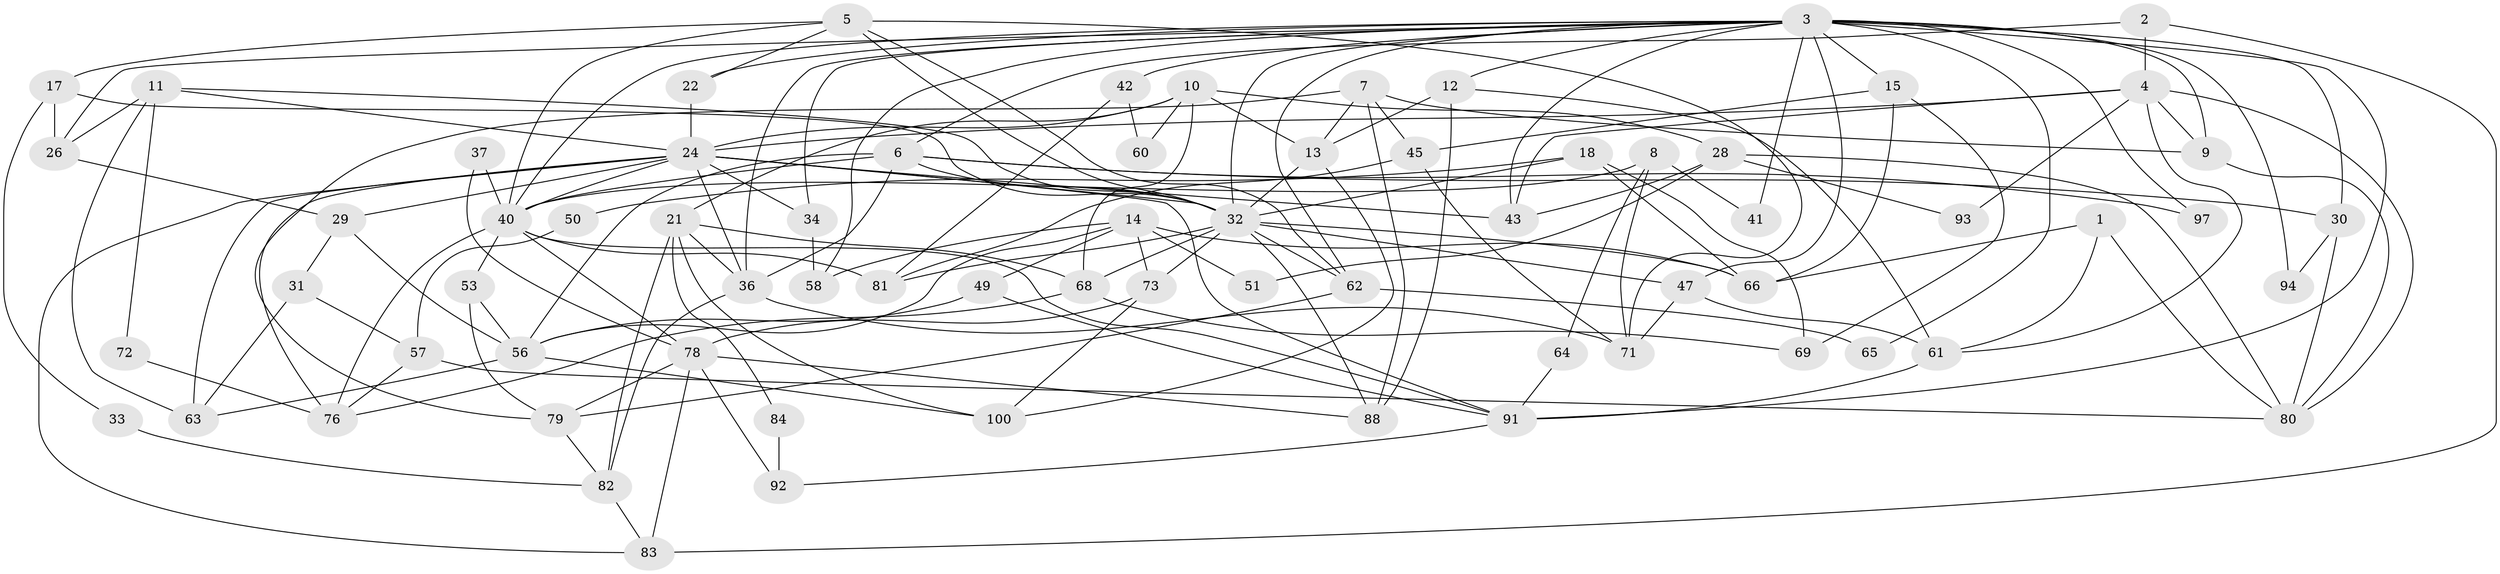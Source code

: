 // original degree distribution, {3: 0.1782178217821782, 4: 0.33663366336633666, 6: 0.10891089108910891, 5: 0.16831683168316833, 2: 0.16831683168316833, 7: 0.0297029702970297, 8: 0.009900990099009901}
// Generated by graph-tools (version 1.1) at 2025/18/03/04/25 18:18:56]
// undirected, 70 vertices, 163 edges
graph export_dot {
graph [start="1"]
  node [color=gray90,style=filled];
  1;
  2;
  3 [super="+52+38"];
  4 [super="+19"];
  5;
  6 [super="+20+27"];
  7;
  8;
  9;
  10 [super="+48"];
  11 [super="+67"];
  12;
  13;
  14 [super="+25"];
  15 [super="+35+16"];
  17;
  18 [super="+54"];
  21 [super="+23"];
  22;
  24 [super="+46"];
  26;
  28;
  29;
  30;
  31;
  32 [super="+90+87"];
  33;
  34;
  36;
  37;
  40 [super="+86+85"];
  41;
  42;
  43;
  45;
  47;
  49;
  50;
  51;
  53;
  56 [super="+77"];
  57;
  58;
  60;
  61;
  62;
  63;
  64;
  65;
  66 [super="+75"];
  68;
  69;
  71;
  72;
  73;
  76;
  78 [super="+95"];
  79;
  80;
  81;
  82;
  83;
  84;
  88 [super="+89"];
  91 [super="+98"];
  92;
  93;
  94;
  97;
  100;
  1 -- 61;
  1 -- 80;
  1 -- 66;
  2 -- 83;
  2 -- 6;
  2 -- 4;
  3 -- 41;
  3 -- 94;
  3 -- 34;
  3 -- 40 [weight=2];
  3 -- 9;
  3 -- 15 [weight=4];
  3 -- 47 [weight=2];
  3 -- 22;
  3 -- 26;
  3 -- 30;
  3 -- 65;
  3 -- 97;
  3 -- 36;
  3 -- 42;
  3 -- 43;
  3 -- 12;
  3 -- 58;
  3 -- 91;
  3 -- 62;
  3 -- 32;
  4 -- 9;
  4 -- 24;
  4 -- 80;
  4 -- 61;
  4 -- 43;
  4 -- 93;
  5 -- 17;
  5 -- 32;
  5 -- 22;
  5 -- 40;
  5 -- 62;
  5 -- 71;
  6 -- 30;
  6 -- 97;
  6 -- 40;
  6 -- 36;
  6 -- 56;
  6 -- 32;
  7 -- 79;
  7 -- 13;
  7 -- 9;
  7 -- 45;
  7 -- 88;
  8 -- 71;
  8 -- 41;
  8 -- 64;
  8 -- 40;
  9 -- 80;
  10 -- 13;
  10 -- 21;
  10 -- 28;
  10 -- 60;
  10 -- 68;
  10 -- 24;
  11 -- 32;
  11 -- 26;
  11 -- 72;
  11 -- 63;
  11 -- 24;
  12 -- 61;
  12 -- 13;
  12 -- 88;
  13 -- 100;
  13 -- 32;
  14 -- 56;
  14 -- 58;
  14 -- 66;
  14 -- 73;
  14 -- 51;
  14 -- 49;
  15 -- 45;
  15 -- 69;
  15 -- 66;
  17 -- 26;
  17 -- 32;
  17 -- 33;
  18 -- 69 [weight=2];
  18 -- 50;
  18 -- 32;
  18 -- 66;
  21 -- 36;
  21 -- 68;
  21 -- 84;
  21 -- 82;
  21 -- 100;
  22 -- 24;
  24 -- 83;
  24 -- 29;
  24 -- 63;
  24 -- 34;
  24 -- 36;
  24 -- 40;
  24 -- 43;
  24 -- 76;
  24 -- 91;
  24 -- 32;
  26 -- 29;
  28 -- 43;
  28 -- 80;
  28 -- 51;
  28 -- 93;
  29 -- 31;
  29 -- 56;
  30 -- 80;
  30 -- 94;
  31 -- 63;
  31 -- 57;
  32 -- 81;
  32 -- 66;
  32 -- 68;
  32 -- 73;
  32 -- 47;
  32 -- 88;
  32 -- 62;
  33 -- 82;
  34 -- 58;
  36 -- 71;
  36 -- 82;
  37 -- 40;
  37 -- 78;
  40 -- 91;
  40 -- 81;
  40 -- 76;
  40 -- 53;
  40 -- 78;
  42 -- 81;
  42 -- 60;
  45 -- 71;
  45 -- 81;
  47 -- 61;
  47 -- 71;
  49 -- 56 [weight=2];
  49 -- 91;
  50 -- 57;
  53 -- 56;
  53 -- 79;
  56 -- 100;
  56 -- 63;
  57 -- 80;
  57 -- 76;
  61 -- 91;
  62 -- 79;
  62 -- 65;
  64 -- 91;
  68 -- 69;
  68 -- 76;
  72 -- 76;
  73 -- 100;
  73 -- 78;
  78 -- 83;
  78 -- 92;
  78 -- 79;
  78 -- 88;
  79 -- 82;
  82 -- 83;
  84 -- 92;
  91 -- 92;
}
